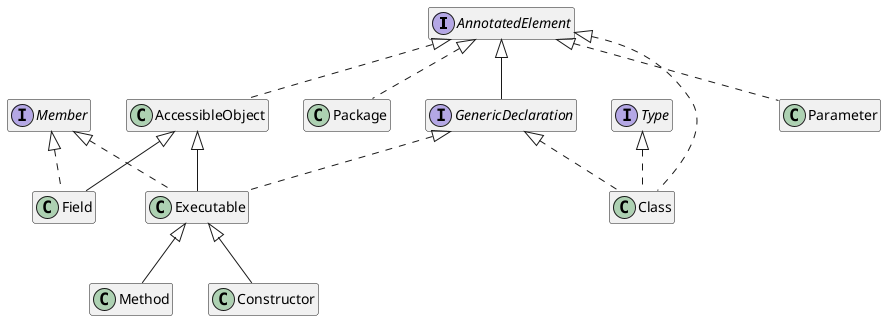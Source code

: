 @startuml

hide empty members

interface AnnotatedElement
interface Member
interface Type
interface Member
interface GenericDeclaration

AnnotatedElement <|.. Class
AnnotatedElement <|.. AccessibleObject
AnnotatedElement <|.. Package
AnnotatedElement <|.. Parameter
AnnotatedElement <|-- GenericDeclaration

Member <|.. Field
Member <|.. Executable

AccessibleObject <|-- Field
AccessibleObject <|-- Executable

GenericDeclaration <|.. Executable
GenericDeclaration <|.. Class

Executable <|-- Method
Executable <|-- Constructor

Type <|.. Class

@enduml